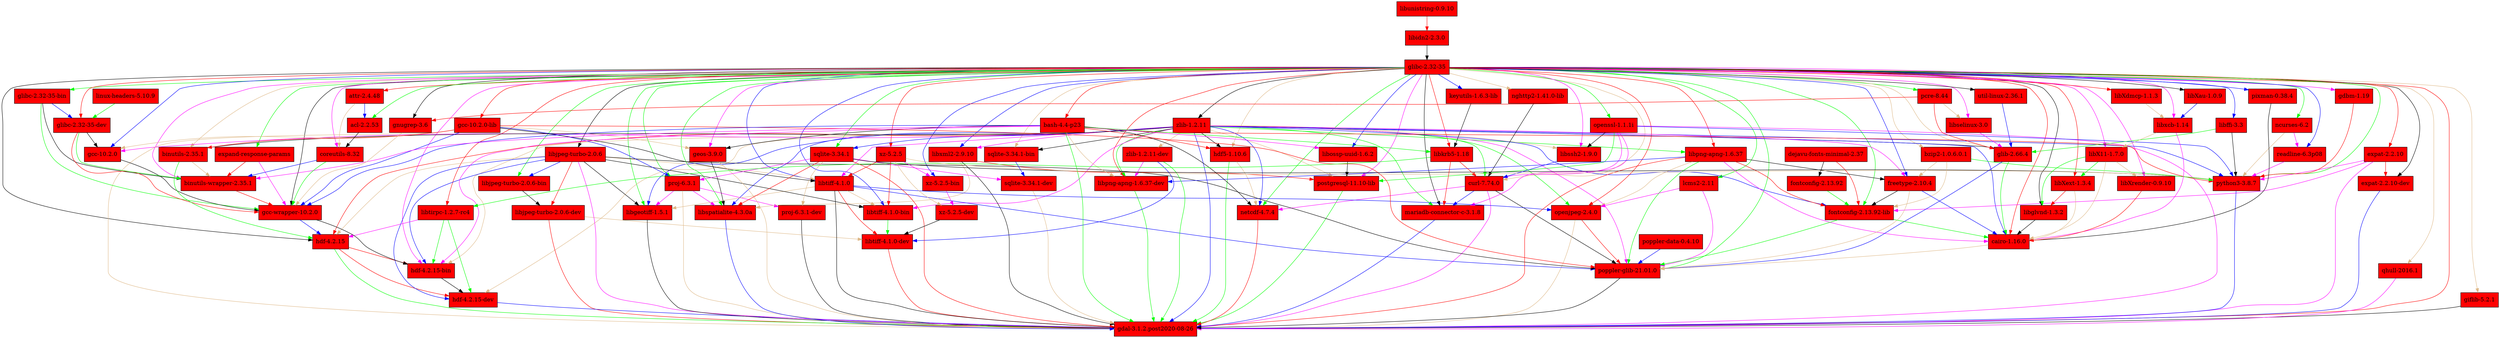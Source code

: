 digraph G {
"/nix/store/y7zb55chpjyd2yf87shdy7jgnyf8jfdv-gdal-3.1.2.post2020-08-26" [label = "gdal-3.1.2.post2020-08-26", shape = box, style = filled, fillcolor = "#ff0000"];
"/nix/store/2qmd3j517qvkgmv9pc9wnmw2546s5gl7-proj-6.3.1-dev" -> "/nix/store/y7zb55chpjyd2yf87shdy7jgnyf8jfdv-gdal-3.1.2.post2020-08-26" [color = "black"];
"/nix/store/3wa1xwnfv8ada1za1r8m4vmsiz1jifqq-glibc-2.32-35" -> "/nix/store/y7zb55chpjyd2yf87shdy7jgnyf8jfdv-gdal-3.1.2.post2020-08-26" [color = "red"];
"/nix/store/6vlwm4rhjsxv3xcs99apc019nqvjgxs1-libpng-apng-1.6.37-dev" -> "/nix/store/y7zb55chpjyd2yf87shdy7jgnyf8jfdv-gdal-3.1.2.post2020-08-26" [color = "green"];
"/nix/store/7bgshg2z70fpcc7adxfag1lgf45yamxh-zlib-1.2.11" -> "/nix/store/y7zb55chpjyd2yf87shdy7jgnyf8jfdv-gdal-3.1.2.post2020-08-26" [color = "blue"];
"/nix/store/7jxw8jwb7qs8gki67r91d5wxq99z2k23-expat-2.2.10" -> "/nix/store/y7zb55chpjyd2yf87shdy7jgnyf8jfdv-gdal-3.1.2.post2020-08-26" [color = "magenta"];
"/nix/store/7w5g6yv4c63hjx1ri8lc5n7czywwv2w0-proj-6.3.1" -> "/nix/store/y7zb55chpjyd2yf87shdy7jgnyf8jfdv-gdal-3.1.2.post2020-08-26" [color = "burlywood"];
"/nix/store/9bg5y53g9rylvr46psmk7lc9dpp5dv4n-giflib-5.2.1" -> "/nix/store/y7zb55chpjyd2yf87shdy7jgnyf8jfdv-gdal-3.1.2.post2020-08-26" [color = "black"];
"/nix/store/a05d071yggdcz2dn8sky4yqzic91655j-libjpeg-turbo-2.0.6-dev" -> "/nix/store/y7zb55chpjyd2yf87shdy7jgnyf8jfdv-gdal-3.1.2.post2020-08-26" [color = "red"];
"/nix/store/crwbg79kvw1swkiq5k1wf76abcrysbzp-postgresql-11.10-lib" -> "/nix/store/y7zb55chpjyd2yf87shdy7jgnyf8jfdv-gdal-3.1.2.post2020-08-26" [color = "green"];
"/nix/store/d9048iqzcbfg06sih6vlfw34r46nqkk4-hdf-4.2.15-dev" -> "/nix/store/y7zb55chpjyd2yf87shdy7jgnyf8jfdv-gdal-3.1.2.post2020-08-26" [color = "blue"];
"/nix/store/h7h9nn6n9i4dldllv78mabbdxwzimbzn-curl-7.74.0" -> "/nix/store/y7zb55chpjyd2yf87shdy7jgnyf8jfdv-gdal-3.1.2.post2020-08-26" [color = "magenta"];
"/nix/store/hadpxl3kq01iw68dkjqyxr8ppydzgz8x-openjpeg-2.4.0" -> "/nix/store/y7zb55chpjyd2yf87shdy7jgnyf8jfdv-gdal-3.1.2.post2020-08-26" [color = "burlywood"];
"/nix/store/j25qy17h4776sk9l50akagiwm7fdgga8-libxml2-2.9.10" -> "/nix/store/y7zb55chpjyd2yf87shdy7jgnyf8jfdv-gdal-3.1.2.post2020-08-26" [color = "black"];
"/nix/store/j83lb8vpix5dh9pzn7ppd8cgbnsjrxiv-libtiff-4.1.0-dev" -> "/nix/store/y7zb55chpjyd2yf87shdy7jgnyf8jfdv-gdal-3.1.2.post2020-08-26" [color = "red"];
"/nix/store/jfkl438iqna4f1wqgckzivyzs5x58gm8-hdf-4.2.15" -> "/nix/store/y7zb55chpjyd2yf87shdy7jgnyf8jfdv-gdal-3.1.2.post2020-08-26" [color = "green"];
"/nix/store/jgrr0b4l71aihchsaayn3nbqp4nnj7ay-expat-2.2.10-dev" -> "/nix/store/y7zb55chpjyd2yf87shdy7jgnyf8jfdv-gdal-3.1.2.post2020-08-26" [color = "blue"];
"/nix/store/kchm26396krqwdn2dkx6l0hb79lwlhr1-openssl-1.1.1i" -> "/nix/store/y7zb55chpjyd2yf87shdy7jgnyf8jfdv-gdal-3.1.2.post2020-08-26" [color = "magenta"];
"/nix/store/lvj5w2va9jch4sn9kgc951jl15n4ajwb-sqlite-3.34.1-dev" -> "/nix/store/y7zb55chpjyd2yf87shdy7jgnyf8jfdv-gdal-3.1.2.post2020-08-26" [color = "burlywood"];
"/nix/store/p0k31xiihh7k87s1c0x8kpgj1ir06r7z-libtiff-4.1.0" -> "/nix/store/y7zb55chpjyd2yf87shdy7jgnyf8jfdv-gdal-3.1.2.post2020-08-26" [color = "black"];
"/nix/store/p16ynx9sh62kn3cbjhzqdppjzwflj0ir-netcdf-4.7.4" -> "/nix/store/y7zb55chpjyd2yf87shdy7jgnyf8jfdv-gdal-3.1.2.post2020-08-26" [color = "red"];
"/nix/store/q13gwig0ncdib5hpv6s4b8s356bdq947-hdf5-1.10.6" -> "/nix/store/y7zb55chpjyd2yf87shdy7jgnyf8jfdv-gdal-3.1.2.post2020-08-26" [color = "green"];
"/nix/store/qyv5ffskmq8fv9yf5mb6fr5yracavid4-python3-3.8.7" -> "/nix/store/y7zb55chpjyd2yf87shdy7jgnyf8jfdv-gdal-3.1.2.post2020-08-26" [color = "blue"];
"/nix/store/r952r5qkh8g7nmp6z9lnk60jpg2q1qh8-libjpeg-turbo-2.0.6" -> "/nix/store/y7zb55chpjyd2yf87shdy7jgnyf8jfdv-gdal-3.1.2.post2020-08-26" [color = "magenta"];
"/nix/store/rc6m08xxxv6zmph83938ncmfi4ga3a5i-gcc-10.2.0-lib" -> "/nix/store/y7zb55chpjyd2yf87shdy7jgnyf8jfdv-gdal-3.1.2.post2020-08-26" [color = "burlywood"];
"/nix/store/rgny7k0qqwhn8f51av6vsdaqmmp0n2ww-libgeotiff-1.5.1" -> "/nix/store/y7zb55chpjyd2yf87shdy7jgnyf8jfdv-gdal-3.1.2.post2020-08-26" [color = "black"];
"/nix/store/rjdhc3b4rf306c5nr25lyp8bxvmpad3n-libpng-apng-1.6.37" -> "/nix/store/y7zb55chpjyd2yf87shdy7jgnyf8jfdv-gdal-3.1.2.post2020-08-26" [color = "red"];
"/nix/store/w02nq97ggwq3x2lpjsy1zpspxhnmv474-zlib-1.2.11-dev" -> "/nix/store/y7zb55chpjyd2yf87shdy7jgnyf8jfdv-gdal-3.1.2.post2020-08-26" [color = "green"];
"/nix/store/w59dy371qzj9lsfy1hi4z5hz19x4jf6h-mariadb-connector-c-3.1.8" -> "/nix/store/y7zb55chpjyd2yf87shdy7jgnyf8jfdv-gdal-3.1.2.post2020-08-26" [color = "blue"];
"/nix/store/w6lfdpiqa5625l8kpws2dpx6a8fr1izn-qhull-2016.1" -> "/nix/store/y7zb55chpjyd2yf87shdy7jgnyf8jfdv-gdal-3.1.2.post2020-08-26" [color = "magenta"];
"/nix/store/xvhh2mzs8ckl6akw67cxbhhfvgzng9h7-geos-3.9.0" -> "/nix/store/y7zb55chpjyd2yf87shdy7jgnyf8jfdv-gdal-3.1.2.post2020-08-26" [color = "burlywood"];
"/nix/store/yfa45cspwas34b441p9rpa12y1lc6nbq-poppler-glib-21.01.0" -> "/nix/store/y7zb55chpjyd2yf87shdy7jgnyf8jfdv-gdal-3.1.2.post2020-08-26" [color = "black"];
"/nix/store/ygkw3ch402h4jsmlaikcncw2pq5abvax-sqlite-3.34.1" -> "/nix/store/y7zb55chpjyd2yf87shdy7jgnyf8jfdv-gdal-3.1.2.post2020-08-26" [color = "red"];
"/nix/store/yyy7wr7r9jwjjqkr1yn643g3wzv010zd-bash-4.4-p23" -> "/nix/store/y7zb55chpjyd2yf87shdy7jgnyf8jfdv-gdal-3.1.2.post2020-08-26" [color = "green"];
"/nix/store/zh03118zkkk35z0fpvxiiaimiqx9hj0q-libspatialite-4.3.0a" -> "/nix/store/y7zb55chpjyd2yf87shdy7jgnyf8jfdv-gdal-3.1.2.post2020-08-26" [color = "blue"];
"/nix/store/2qmd3j517qvkgmv9pc9wnmw2546s5gl7-proj-6.3.1-dev" [label = "proj-6.3.1-dev", shape = box, style = filled, fillcolor = "#ff0000"];
"/nix/store/7w5g6yv4c63hjx1ri8lc5n7czywwv2w0-proj-6.3.1" -> "/nix/store/2qmd3j517qvkgmv9pc9wnmw2546s5gl7-proj-6.3.1-dev" [color = "magenta"];
"/nix/store/ygkw3ch402h4jsmlaikcncw2pq5abvax-sqlite-3.34.1" -> "/nix/store/2qmd3j517qvkgmv9pc9wnmw2546s5gl7-proj-6.3.1-dev" [color = "burlywood"];
"/nix/store/3wa1xwnfv8ada1za1r8m4vmsiz1jifqq-glibc-2.32-35" [label = "glibc-2.32-35", shape = box, style = filled, fillcolor = "#ff0000"];
"/nix/store/p4ndfjdkdpmj5gd7ifk0rjdmyihnfnm8-libidn2-2.3.0" -> "/nix/store/3wa1xwnfv8ada1za1r8m4vmsiz1jifqq-glibc-2.32-35" [color = "black"];
"/nix/store/6vlwm4rhjsxv3xcs99apc019nqvjgxs1-libpng-apng-1.6.37-dev" [label = "libpng-apng-1.6.37-dev", shape = box, style = filled, fillcolor = "#ff0000"];
"/nix/store/3wa1xwnfv8ada1za1r8m4vmsiz1jifqq-glibc-2.32-35" -> "/nix/store/6vlwm4rhjsxv3xcs99apc019nqvjgxs1-libpng-apng-1.6.37-dev" [color = "red"];
"/nix/store/7bgshg2z70fpcc7adxfag1lgf45yamxh-zlib-1.2.11" -> "/nix/store/6vlwm4rhjsxv3xcs99apc019nqvjgxs1-libpng-apng-1.6.37-dev" [color = "green"];
"/nix/store/rjdhc3b4rf306c5nr25lyp8bxvmpad3n-libpng-apng-1.6.37" -> "/nix/store/6vlwm4rhjsxv3xcs99apc019nqvjgxs1-libpng-apng-1.6.37-dev" [color = "blue"];
"/nix/store/w02nq97ggwq3x2lpjsy1zpspxhnmv474-zlib-1.2.11-dev" -> "/nix/store/6vlwm4rhjsxv3xcs99apc019nqvjgxs1-libpng-apng-1.6.37-dev" [color = "magenta"];
"/nix/store/yyy7wr7r9jwjjqkr1yn643g3wzv010zd-bash-4.4-p23" -> "/nix/store/6vlwm4rhjsxv3xcs99apc019nqvjgxs1-libpng-apng-1.6.37-dev" [color = "burlywood"];
"/nix/store/7bgshg2z70fpcc7adxfag1lgf45yamxh-zlib-1.2.11" [label = "zlib-1.2.11", shape = box, style = filled, fillcolor = "#ff0000"];
"/nix/store/3wa1xwnfv8ada1za1r8m4vmsiz1jifqq-glibc-2.32-35" -> "/nix/store/7bgshg2z70fpcc7adxfag1lgf45yamxh-zlib-1.2.11" [color = "black"];
"/nix/store/7jxw8jwb7qs8gki67r91d5wxq99z2k23-expat-2.2.10" [label = "expat-2.2.10", shape = box, style = filled, fillcolor = "#ff0000"];
"/nix/store/3wa1xwnfv8ada1za1r8m4vmsiz1jifqq-glibc-2.32-35" -> "/nix/store/7jxw8jwb7qs8gki67r91d5wxq99z2k23-expat-2.2.10" [color = "red"];
"/nix/store/7w5g6yv4c63hjx1ri8lc5n7czywwv2w0-proj-6.3.1" [label = "proj-6.3.1", shape = box, style = filled, fillcolor = "#ff0000"];
"/nix/store/3wa1xwnfv8ada1za1r8m4vmsiz1jifqq-glibc-2.32-35" -> "/nix/store/7w5g6yv4c63hjx1ri8lc5n7czywwv2w0-proj-6.3.1" [color = "green"];
"/nix/store/rc6m08xxxv6zmph83938ncmfi4ga3a5i-gcc-10.2.0-lib" -> "/nix/store/7w5g6yv4c63hjx1ri8lc5n7czywwv2w0-proj-6.3.1" [color = "blue"];
"/nix/store/ygkw3ch402h4jsmlaikcncw2pq5abvax-sqlite-3.34.1" -> "/nix/store/7w5g6yv4c63hjx1ri8lc5n7czywwv2w0-proj-6.3.1" [color = "magenta"];
"/nix/store/9bg5y53g9rylvr46psmk7lc9dpp5dv4n-giflib-5.2.1" [label = "giflib-5.2.1", shape = box, style = filled, fillcolor = "#ff0000"];
"/nix/store/3wa1xwnfv8ada1za1r8m4vmsiz1jifqq-glibc-2.32-35" -> "/nix/store/9bg5y53g9rylvr46psmk7lc9dpp5dv4n-giflib-5.2.1" [color = "burlywood"];
"/nix/store/a05d071yggdcz2dn8sky4yqzic91655j-libjpeg-turbo-2.0.6-dev" [label = "libjpeg-turbo-2.0.6-dev", shape = box, style = filled, fillcolor = "#ff0000"];
"/nix/store/49ja3vjgcpqrbx802bnyzz4s2wl6abd8-libjpeg-turbo-2.0.6-bin" -> "/nix/store/a05d071yggdcz2dn8sky4yqzic91655j-libjpeg-turbo-2.0.6-dev" [color = "black"];
"/nix/store/r952r5qkh8g7nmp6z9lnk60jpg2q1qh8-libjpeg-turbo-2.0.6" -> "/nix/store/a05d071yggdcz2dn8sky4yqzic91655j-libjpeg-turbo-2.0.6-dev" [color = "red"];
"/nix/store/49ja3vjgcpqrbx802bnyzz4s2wl6abd8-libjpeg-turbo-2.0.6-bin" [label = "libjpeg-turbo-2.0.6-bin", shape = box, style = filled, fillcolor = "#ff0000"];
"/nix/store/3wa1xwnfv8ada1za1r8m4vmsiz1jifqq-glibc-2.32-35" -> "/nix/store/49ja3vjgcpqrbx802bnyzz4s2wl6abd8-libjpeg-turbo-2.0.6-bin" [color = "green"];
"/nix/store/r952r5qkh8g7nmp6z9lnk60jpg2q1qh8-libjpeg-turbo-2.0.6" -> "/nix/store/49ja3vjgcpqrbx802bnyzz4s2wl6abd8-libjpeg-turbo-2.0.6-bin" [color = "blue"];
"/nix/store/crwbg79kvw1swkiq5k1wf76abcrysbzp-postgresql-11.10-lib" [label = "postgresql-11.10-lib", shape = box, style = filled, fillcolor = "#ff0000"];
"/nix/store/3wa1xwnfv8ada1za1r8m4vmsiz1jifqq-glibc-2.32-35" -> "/nix/store/crwbg79kvw1swkiq5k1wf76abcrysbzp-postgresql-11.10-lib" [color = "magenta"];
"/nix/store/7bgshg2z70fpcc7adxfag1lgf45yamxh-zlib-1.2.11" -> "/nix/store/crwbg79kvw1swkiq5k1wf76abcrysbzp-postgresql-11.10-lib" [color = "burlywood"];
"/nix/store/b86dkr6h6rvfmk311889hpsgkv9a45c5-libossp-uuid-1.6.2" -> "/nix/store/crwbg79kvw1swkiq5k1wf76abcrysbzp-postgresql-11.10-lib" [color = "black"];
"/nix/store/j25qy17h4776sk9l50akagiwm7fdgga8-libxml2-2.9.10" -> "/nix/store/crwbg79kvw1swkiq5k1wf76abcrysbzp-postgresql-11.10-lib" [color = "red"];
"/nix/store/kchm26396krqwdn2dkx6l0hb79lwlhr1-openssl-1.1.1i" -> "/nix/store/crwbg79kvw1swkiq5k1wf76abcrysbzp-postgresql-11.10-lib" [color = "green"];
"/nix/store/b86dkr6h6rvfmk311889hpsgkv9a45c5-libossp-uuid-1.6.2" [label = "libossp-uuid-1.6.2", shape = box, style = filled, fillcolor = "#ff0000"];
"/nix/store/3wa1xwnfv8ada1za1r8m4vmsiz1jifqq-glibc-2.32-35" -> "/nix/store/b86dkr6h6rvfmk311889hpsgkv9a45c5-libossp-uuid-1.6.2" [color = "blue"];
"/nix/store/yyy7wr7r9jwjjqkr1yn643g3wzv010zd-bash-4.4-p23" -> "/nix/store/b86dkr6h6rvfmk311889hpsgkv9a45c5-libossp-uuid-1.6.2" [color = "magenta"];
"/nix/store/d9048iqzcbfg06sih6vlfw34r46nqkk4-hdf-4.2.15-dev" [label = "hdf-4.2.15-dev", shape = box, style = filled, fillcolor = "#ff0000"];
"/nix/store/7bgshg2z70fpcc7adxfag1lgf45yamxh-zlib-1.2.11" -> "/nix/store/d9048iqzcbfg06sih6vlfw34r46nqkk4-hdf-4.2.15-dev" [color = "burlywood"];
"/nix/store/blpw7r7d2qplr2f7wda3lch8cdjzxy66-hdf-4.2.15-bin" -> "/nix/store/d9048iqzcbfg06sih6vlfw34r46nqkk4-hdf-4.2.15-dev" [color = "black"];
"/nix/store/jfkl438iqna4f1wqgckzivyzs5x58gm8-hdf-4.2.15" -> "/nix/store/d9048iqzcbfg06sih6vlfw34r46nqkk4-hdf-4.2.15-dev" [color = "red"];
"/nix/store/n0j5yg5j38f3x814fwj1if8jvvv946gx-libtirpc-1.2.7-rc4" -> "/nix/store/d9048iqzcbfg06sih6vlfw34r46nqkk4-hdf-4.2.15-dev" [color = "green"];
"/nix/store/r952r5qkh8g7nmp6z9lnk60jpg2q1qh8-libjpeg-turbo-2.0.6" -> "/nix/store/d9048iqzcbfg06sih6vlfw34r46nqkk4-hdf-4.2.15-dev" [color = "blue"];
"/nix/store/blpw7r7d2qplr2f7wda3lch8cdjzxy66-hdf-4.2.15-bin" [label = "hdf-4.2.15-bin", shape = box, style = filled, fillcolor = "#ff0000"];
"/nix/store/3wa1xwnfv8ada1za1r8m4vmsiz1jifqq-glibc-2.32-35" -> "/nix/store/blpw7r7d2qplr2f7wda3lch8cdjzxy66-hdf-4.2.15-bin" [color = "magenta"];
"/nix/store/7bgshg2z70fpcc7adxfag1lgf45yamxh-zlib-1.2.11" -> "/nix/store/blpw7r7d2qplr2f7wda3lch8cdjzxy66-hdf-4.2.15-bin" [color = "burlywood"];
"/nix/store/i9a3zzf2spmw67jppvkj2yavnbka62id-gcc-wrapper-10.2.0" -> "/nix/store/blpw7r7d2qplr2f7wda3lch8cdjzxy66-hdf-4.2.15-bin" [color = "black"];
"/nix/store/jfkl438iqna4f1wqgckzivyzs5x58gm8-hdf-4.2.15" -> "/nix/store/blpw7r7d2qplr2f7wda3lch8cdjzxy66-hdf-4.2.15-bin" [color = "red"];
"/nix/store/n0j5yg5j38f3x814fwj1if8jvvv946gx-libtirpc-1.2.7-rc4" -> "/nix/store/blpw7r7d2qplr2f7wda3lch8cdjzxy66-hdf-4.2.15-bin" [color = "green"];
"/nix/store/r952r5qkh8g7nmp6z9lnk60jpg2q1qh8-libjpeg-turbo-2.0.6" -> "/nix/store/blpw7r7d2qplr2f7wda3lch8cdjzxy66-hdf-4.2.15-bin" [color = "blue"];
"/nix/store/yyy7wr7r9jwjjqkr1yn643g3wzv010zd-bash-4.4-p23" -> "/nix/store/blpw7r7d2qplr2f7wda3lch8cdjzxy66-hdf-4.2.15-bin" [color = "magenta"];
"/nix/store/h7h9nn6n9i4dldllv78mabbdxwzimbzn-curl-7.74.0" [label = "curl-7.74.0", shape = box, style = filled, fillcolor = "#ff0000"];
"/nix/store/3wa1xwnfv8ada1za1r8m4vmsiz1jifqq-glibc-2.32-35" -> "/nix/store/h7h9nn6n9i4dldllv78mabbdxwzimbzn-curl-7.74.0" [color = "burlywood"];
"/nix/store/65yyr8xgzb182ml0r6cm1jpjjgc6nz3d-nghttp2-1.41.0-lib" -> "/nix/store/h7h9nn6n9i4dldllv78mabbdxwzimbzn-curl-7.74.0" [color = "black"];
"/nix/store/68w8lqk6wymf1rz21jjxg2c2xcd6h74w-libkrb5-1.18" -> "/nix/store/h7h9nn6n9i4dldllv78mabbdxwzimbzn-curl-7.74.0" [color = "red"];
"/nix/store/7bgshg2z70fpcc7adxfag1lgf45yamxh-zlib-1.2.11" -> "/nix/store/h7h9nn6n9i4dldllv78mabbdxwzimbzn-curl-7.74.0" [color = "green"];
"/nix/store/brjn114l5yxkmz6w1h5qmb71akb09nzr-libssh2-1.9.0" -> "/nix/store/h7h9nn6n9i4dldllv78mabbdxwzimbzn-curl-7.74.0" [color = "blue"];
"/nix/store/kchm26396krqwdn2dkx6l0hb79lwlhr1-openssl-1.1.1i" -> "/nix/store/h7h9nn6n9i4dldllv78mabbdxwzimbzn-curl-7.74.0" [color = "magenta"];
"/nix/store/65yyr8xgzb182ml0r6cm1jpjjgc6nz3d-nghttp2-1.41.0-lib" [label = "nghttp2-1.41.0-lib", shape = box, style = filled, fillcolor = "#ff0000"];
"/nix/store/3wa1xwnfv8ada1za1r8m4vmsiz1jifqq-glibc-2.32-35" -> "/nix/store/65yyr8xgzb182ml0r6cm1jpjjgc6nz3d-nghttp2-1.41.0-lib" [color = "burlywood"];
"/nix/store/68w8lqk6wymf1rz21jjxg2c2xcd6h74w-libkrb5-1.18" [label = "libkrb5-1.18", shape = box, style = filled, fillcolor = "#ff0000"];
"/nix/store/2g3j7cm5yjjlrn3fl7s8s9kiaxj0qi4r-keyutils-1.6.3-lib" -> "/nix/store/68w8lqk6wymf1rz21jjxg2c2xcd6h74w-libkrb5-1.18" [color = "black"];
"/nix/store/3wa1xwnfv8ada1za1r8m4vmsiz1jifqq-glibc-2.32-35" -> "/nix/store/68w8lqk6wymf1rz21jjxg2c2xcd6h74w-libkrb5-1.18" [color = "red"];
"/nix/store/yyy7wr7r9jwjjqkr1yn643g3wzv010zd-bash-4.4-p23" -> "/nix/store/68w8lqk6wymf1rz21jjxg2c2xcd6h74w-libkrb5-1.18" [color = "green"];
"/nix/store/2g3j7cm5yjjlrn3fl7s8s9kiaxj0qi4r-keyutils-1.6.3-lib" [label = "keyutils-1.6.3-lib", shape = box, style = filled, fillcolor = "#ff0000"];
"/nix/store/3wa1xwnfv8ada1za1r8m4vmsiz1jifqq-glibc-2.32-35" -> "/nix/store/2g3j7cm5yjjlrn3fl7s8s9kiaxj0qi4r-keyutils-1.6.3-lib" [color = "blue"];
"/nix/store/brjn114l5yxkmz6w1h5qmb71akb09nzr-libssh2-1.9.0" [label = "libssh2-1.9.0", shape = box, style = filled, fillcolor = "#ff0000"];
"/nix/store/3wa1xwnfv8ada1za1r8m4vmsiz1jifqq-glibc-2.32-35" -> "/nix/store/brjn114l5yxkmz6w1h5qmb71akb09nzr-libssh2-1.9.0" [color = "magenta"];
"/nix/store/7bgshg2z70fpcc7adxfag1lgf45yamxh-zlib-1.2.11" -> "/nix/store/brjn114l5yxkmz6w1h5qmb71akb09nzr-libssh2-1.9.0" [color = "burlywood"];
"/nix/store/kchm26396krqwdn2dkx6l0hb79lwlhr1-openssl-1.1.1i" -> "/nix/store/brjn114l5yxkmz6w1h5qmb71akb09nzr-libssh2-1.9.0" [color = "black"];
"/nix/store/hadpxl3kq01iw68dkjqyxr8ppydzgz8x-openjpeg-2.4.0" [label = "openjpeg-2.4.0", shape = box, style = filled, fillcolor = "#ff0000"];
"/nix/store/3wa1xwnfv8ada1za1r8m4vmsiz1jifqq-glibc-2.32-35" -> "/nix/store/hadpxl3kq01iw68dkjqyxr8ppydzgz8x-openjpeg-2.4.0" [color = "red"];
"/nix/store/7bgshg2z70fpcc7adxfag1lgf45yamxh-zlib-1.2.11" -> "/nix/store/hadpxl3kq01iw68dkjqyxr8ppydzgz8x-openjpeg-2.4.0" [color = "green"];
"/nix/store/p0k31xiihh7k87s1c0x8kpgj1ir06r7z-libtiff-4.1.0" -> "/nix/store/hadpxl3kq01iw68dkjqyxr8ppydzgz8x-openjpeg-2.4.0" [color = "blue"];
"/nix/store/pc6zxvz9ywfrlsri31nwmmbyg5zjrkwr-lcms2-2.11" -> "/nix/store/hadpxl3kq01iw68dkjqyxr8ppydzgz8x-openjpeg-2.4.0" [color = "magenta"];
"/nix/store/rjdhc3b4rf306c5nr25lyp8bxvmpad3n-libpng-apng-1.6.37" -> "/nix/store/hadpxl3kq01iw68dkjqyxr8ppydzgz8x-openjpeg-2.4.0" [color = "burlywood"];
"/nix/store/i9a3zzf2spmw67jppvkj2yavnbka62id-gcc-wrapper-10.2.0" [label = "gcc-wrapper-10.2.0", shape = box, style = filled, fillcolor = "#ff0000"];
"/nix/store/3wa1xwnfv8ada1za1r8m4vmsiz1jifqq-glibc-2.32-35" -> "/nix/store/i9a3zzf2spmw67jppvkj2yavnbka62id-gcc-wrapper-10.2.0" [color = "black"];
"/nix/store/f4w8p656gg6v2k1v0whwmyk09kz3k8ic-binutils-wrapper-2.35.1" -> "/nix/store/i9a3zzf2spmw67jppvkj2yavnbka62id-gcc-wrapper-10.2.0" [color = "red"];
"/nix/store/fr2k1vwmyd5ngmb3y0v090nh21nn6gqp-glibc-2.32-35-bin" -> "/nix/store/i9a3zzf2spmw67jppvkj2yavnbka62id-gcc-wrapper-10.2.0" [color = "green"];
"/nix/store/rc6m08xxxv6zmph83938ncmfi4ga3a5i-gcc-10.2.0-lib" -> "/nix/store/i9a3zzf2spmw67jppvkj2yavnbka62id-gcc-wrapper-10.2.0" [color = "blue"];
"/nix/store/s348r62bhvbk1ymr6cyizdd7v3kicm7x-expand-response-params" -> "/nix/store/i9a3zzf2spmw67jppvkj2yavnbka62id-gcc-wrapper-10.2.0" [color = "magenta"];
"/nix/store/wmiyjdsaydyv024al5ddqd3liljrfvk7-gnugrep-3.6" -> "/nix/store/i9a3zzf2spmw67jppvkj2yavnbka62id-gcc-wrapper-10.2.0" [color = "burlywood"];
"/nix/store/wxri3dc14yd1w997vjfvsnn6qml64l4r-gcc-10.2.0" -> "/nix/store/i9a3zzf2spmw67jppvkj2yavnbka62id-gcc-wrapper-10.2.0" [color = "black"];
"/nix/store/x1h3zxbr0bif0xr2l44x2pl5hnnc2n0j-glibc-2.32-35-dev" -> "/nix/store/i9a3zzf2spmw67jppvkj2yavnbka62id-gcc-wrapper-10.2.0" [color = "red"];
"/nix/store/ypsd29c5hgj1x7xz5ddffanxw5d8fh7b-coreutils-8.32" -> "/nix/store/i9a3zzf2spmw67jppvkj2yavnbka62id-gcc-wrapper-10.2.0" [color = "green"];
"/nix/store/yyy7wr7r9jwjjqkr1yn643g3wzv010zd-bash-4.4-p23" -> "/nix/store/i9a3zzf2spmw67jppvkj2yavnbka62id-gcc-wrapper-10.2.0" [color = "blue"];
"/nix/store/f4w8p656gg6v2k1v0whwmyk09kz3k8ic-binutils-wrapper-2.35.1" [label = "binutils-wrapper-2.35.1", shape = box, style = filled, fillcolor = "#ff0000"];
"/nix/store/3wa1xwnfv8ada1za1r8m4vmsiz1jifqq-glibc-2.32-35" -> "/nix/store/f4w8p656gg6v2k1v0whwmyk09kz3k8ic-binutils-wrapper-2.35.1" [color = "magenta"];
"/nix/store/9f8y44vmjnwdjvzlff0gm3f3g6ycyyqy-binutils-2.35.1" -> "/nix/store/f4w8p656gg6v2k1v0whwmyk09kz3k8ic-binutils-wrapper-2.35.1" [color = "burlywood"];
"/nix/store/fr2k1vwmyd5ngmb3y0v090nh21nn6gqp-glibc-2.32-35-bin" -> "/nix/store/f4w8p656gg6v2k1v0whwmyk09kz3k8ic-binutils-wrapper-2.35.1" [color = "black"];
"/nix/store/s348r62bhvbk1ymr6cyizdd7v3kicm7x-expand-response-params" -> "/nix/store/f4w8p656gg6v2k1v0whwmyk09kz3k8ic-binutils-wrapper-2.35.1" [color = "red"];
"/nix/store/x1h3zxbr0bif0xr2l44x2pl5hnnc2n0j-glibc-2.32-35-dev" -> "/nix/store/f4w8p656gg6v2k1v0whwmyk09kz3k8ic-binutils-wrapper-2.35.1" [color = "green"];
"/nix/store/ypsd29c5hgj1x7xz5ddffanxw5d8fh7b-coreutils-8.32" -> "/nix/store/f4w8p656gg6v2k1v0whwmyk09kz3k8ic-binutils-wrapper-2.35.1" [color = "blue"];
"/nix/store/yyy7wr7r9jwjjqkr1yn643g3wzv010zd-bash-4.4-p23" -> "/nix/store/f4w8p656gg6v2k1v0whwmyk09kz3k8ic-binutils-wrapper-2.35.1" [color = "magenta"];
"/nix/store/9f8y44vmjnwdjvzlff0gm3f3g6ycyyqy-binutils-2.35.1" [label = "binutils-2.35.1", shape = box, style = filled, fillcolor = "#ff0000"];
"/nix/store/3wa1xwnfv8ada1za1r8m4vmsiz1jifqq-glibc-2.32-35" -> "/nix/store/9f8y44vmjnwdjvzlff0gm3f3g6ycyyqy-binutils-2.35.1" [color = "burlywood"];
"/nix/store/7bgshg2z70fpcc7adxfag1lgf45yamxh-zlib-1.2.11" -> "/nix/store/9f8y44vmjnwdjvzlff0gm3f3g6ycyyqy-binutils-2.35.1" [color = "black"];
"/nix/store/rc6m08xxxv6zmph83938ncmfi4ga3a5i-gcc-10.2.0-lib" -> "/nix/store/9f8y44vmjnwdjvzlff0gm3f3g6ycyyqy-binutils-2.35.1" [color = "red"];
"/nix/store/fr2k1vwmyd5ngmb3y0v090nh21nn6gqp-glibc-2.32-35-bin" [label = "glibc-2.32-35-bin", shape = box, style = filled, fillcolor = "#ff0000"];
"/nix/store/3wa1xwnfv8ada1za1r8m4vmsiz1jifqq-glibc-2.32-35" -> "/nix/store/fr2k1vwmyd5ngmb3y0v090nh21nn6gqp-glibc-2.32-35-bin" [color = "green"];
"/nix/store/j25qy17h4776sk9l50akagiwm7fdgga8-libxml2-2.9.10" [label = "libxml2-2.9.10", shape = box, style = filled, fillcolor = "#ff0000"];
"/nix/store/3wa1xwnfv8ada1za1r8m4vmsiz1jifqq-glibc-2.32-35" -> "/nix/store/j25qy17h4776sk9l50akagiwm7fdgga8-libxml2-2.9.10" [color = "blue"];
"/nix/store/7bgshg2z70fpcc7adxfag1lgf45yamxh-zlib-1.2.11" -> "/nix/store/j25qy17h4776sk9l50akagiwm7fdgga8-libxml2-2.9.10" [color = "magenta"];
"/nix/store/j83lb8vpix5dh9pzn7ppd8cgbnsjrxiv-libtiff-4.1.0-dev" [label = "libtiff-4.1.0-dev", shape = box, style = filled, fillcolor = "#ff0000"];
"/nix/store/a05d071yggdcz2dn8sky4yqzic91655j-libjpeg-turbo-2.0.6-dev" -> "/nix/store/j83lb8vpix5dh9pzn7ppd8cgbnsjrxiv-libtiff-4.1.0-dev" [color = "burlywood"];
"/nix/store/f9j4pvf1mnqz9n2bdz42v1dazmf3hsgn-xz-5.2.5-dev" -> "/nix/store/j83lb8vpix5dh9pzn7ppd8cgbnsjrxiv-libtiff-4.1.0-dev" [color = "black"];
"/nix/store/p0k31xiihh7k87s1c0x8kpgj1ir06r7z-libtiff-4.1.0" -> "/nix/store/j83lb8vpix5dh9pzn7ppd8cgbnsjrxiv-libtiff-4.1.0-dev" [color = "red"];
"/nix/store/rs61w50hqwmr328srmksr1h5x66c4lp5-libtiff-4.1.0-bin" -> "/nix/store/j83lb8vpix5dh9pzn7ppd8cgbnsjrxiv-libtiff-4.1.0-dev" [color = "green"];
"/nix/store/w02nq97ggwq3x2lpjsy1zpspxhnmv474-zlib-1.2.11-dev" -> "/nix/store/j83lb8vpix5dh9pzn7ppd8cgbnsjrxiv-libtiff-4.1.0-dev" [color = "blue"];
"/nix/store/f9j4pvf1mnqz9n2bdz42v1dazmf3hsgn-xz-5.2.5-dev" [label = "xz-5.2.5-dev", shape = box, style = filled, fillcolor = "#ff0000"];
"/nix/store/q0jqhjabwaaak30l4sq3z0xi6jrkpnbn-xz-5.2.5-bin" -> "/nix/store/f9j4pvf1mnqz9n2bdz42v1dazmf3hsgn-xz-5.2.5-dev" [color = "magenta"];
"/nix/store/y0jcc9h0hwafh8spislbbswjs9pz4cns-xz-5.2.5" -> "/nix/store/f9j4pvf1mnqz9n2bdz42v1dazmf3hsgn-xz-5.2.5-dev" [color = "burlywood"];
"/nix/store/jfkl438iqna4f1wqgckzivyzs5x58gm8-hdf-4.2.15" [label = "hdf-4.2.15", shape = box, style = filled, fillcolor = "#ff0000"];
"/nix/store/3wa1xwnfv8ada1za1r8m4vmsiz1jifqq-glibc-2.32-35" -> "/nix/store/jfkl438iqna4f1wqgckzivyzs5x58gm8-hdf-4.2.15" [color = "black"];
"/nix/store/7bgshg2z70fpcc7adxfag1lgf45yamxh-zlib-1.2.11" -> "/nix/store/jfkl438iqna4f1wqgckzivyzs5x58gm8-hdf-4.2.15" [color = "red"];
"/nix/store/9f8y44vmjnwdjvzlff0gm3f3g6ycyyqy-binutils-2.35.1" -> "/nix/store/jfkl438iqna4f1wqgckzivyzs5x58gm8-hdf-4.2.15" [color = "green"];
"/nix/store/i9a3zzf2spmw67jppvkj2yavnbka62id-gcc-wrapper-10.2.0" -> "/nix/store/jfkl438iqna4f1wqgckzivyzs5x58gm8-hdf-4.2.15" [color = "blue"];
"/nix/store/n0j5yg5j38f3x814fwj1if8jvvv946gx-libtirpc-1.2.7-rc4" -> "/nix/store/jfkl438iqna4f1wqgckzivyzs5x58gm8-hdf-4.2.15" [color = "magenta"];
"/nix/store/r952r5qkh8g7nmp6z9lnk60jpg2q1qh8-libjpeg-turbo-2.0.6" -> "/nix/store/jfkl438iqna4f1wqgckzivyzs5x58gm8-hdf-4.2.15" [color = "burlywood"];
"/nix/store/jgrr0b4l71aihchsaayn3nbqp4nnj7ay-expat-2.2.10-dev" [label = "expat-2.2.10-dev", shape = box, style = filled, fillcolor = "#ff0000"];
"/nix/store/3wa1xwnfv8ada1za1r8m4vmsiz1jifqq-glibc-2.32-35" -> "/nix/store/jgrr0b4l71aihchsaayn3nbqp4nnj7ay-expat-2.2.10-dev" [color = "black"];
"/nix/store/7jxw8jwb7qs8gki67r91d5wxq99z2k23-expat-2.2.10" -> "/nix/store/jgrr0b4l71aihchsaayn3nbqp4nnj7ay-expat-2.2.10-dev" [color = "red"];
"/nix/store/kchm26396krqwdn2dkx6l0hb79lwlhr1-openssl-1.1.1i" [label = "openssl-1.1.1i", shape = box, style = filled, fillcolor = "#ff0000"];
"/nix/store/3wa1xwnfv8ada1za1r8m4vmsiz1jifqq-glibc-2.32-35" -> "/nix/store/kchm26396krqwdn2dkx6l0hb79lwlhr1-openssl-1.1.1i" [color = "green"];
"/nix/store/lvj5w2va9jch4sn9kgc951jl15n4ajwb-sqlite-3.34.1-dev" [label = "sqlite-3.34.1-dev", shape = box, style = filled, fillcolor = "#ff0000"];
"/nix/store/60242fx7zmq617mlcjn64sm8km1n50bd-sqlite-3.34.1-bin" -> "/nix/store/lvj5w2va9jch4sn9kgc951jl15n4ajwb-sqlite-3.34.1-dev" [color = "blue"];
"/nix/store/ygkw3ch402h4jsmlaikcncw2pq5abvax-sqlite-3.34.1" -> "/nix/store/lvj5w2va9jch4sn9kgc951jl15n4ajwb-sqlite-3.34.1-dev" [color = "magenta"];
"/nix/store/60242fx7zmq617mlcjn64sm8km1n50bd-sqlite-3.34.1-bin" [label = "sqlite-3.34.1-bin", shape = box, style = filled, fillcolor = "#ff0000"];
"/nix/store/3wa1xwnfv8ada1za1r8m4vmsiz1jifqq-glibc-2.32-35" -> "/nix/store/60242fx7zmq617mlcjn64sm8km1n50bd-sqlite-3.34.1-bin" [color = "burlywood"];
"/nix/store/7bgshg2z70fpcc7adxfag1lgf45yamxh-zlib-1.2.11" -> "/nix/store/60242fx7zmq617mlcjn64sm8km1n50bd-sqlite-3.34.1-bin" [color = "black"];
"/nix/store/n0j5yg5j38f3x814fwj1if8jvvv946gx-libtirpc-1.2.7-rc4" [label = "libtirpc-1.2.7-rc4", shape = box, style = filled, fillcolor = "#ff0000"];
"/nix/store/3wa1xwnfv8ada1za1r8m4vmsiz1jifqq-glibc-2.32-35" -> "/nix/store/n0j5yg5j38f3x814fwj1if8jvvv946gx-libtirpc-1.2.7-rc4" [color = "red"];
"/nix/store/68w8lqk6wymf1rz21jjxg2c2xcd6h74w-libkrb5-1.18" -> "/nix/store/n0j5yg5j38f3x814fwj1if8jvvv946gx-libtirpc-1.2.7-rc4" [color = "green"];
"/nix/store/p0k31xiihh7k87s1c0x8kpgj1ir06r7z-libtiff-4.1.0" [label = "libtiff-4.1.0", shape = box, style = filled, fillcolor = "#ff0000"];
"/nix/store/3wa1xwnfv8ada1za1r8m4vmsiz1jifqq-glibc-2.32-35" -> "/nix/store/p0k31xiihh7k87s1c0x8kpgj1ir06r7z-libtiff-4.1.0" [color = "blue"];
"/nix/store/7bgshg2z70fpcc7adxfag1lgf45yamxh-zlib-1.2.11" -> "/nix/store/p0k31xiihh7k87s1c0x8kpgj1ir06r7z-libtiff-4.1.0" [color = "magenta"];
"/nix/store/r952r5qkh8g7nmp6z9lnk60jpg2q1qh8-libjpeg-turbo-2.0.6" -> "/nix/store/p0k31xiihh7k87s1c0x8kpgj1ir06r7z-libtiff-4.1.0" [color = "burlywood"];
"/nix/store/rc6m08xxxv6zmph83938ncmfi4ga3a5i-gcc-10.2.0-lib" -> "/nix/store/p0k31xiihh7k87s1c0x8kpgj1ir06r7z-libtiff-4.1.0" [color = "black"];
"/nix/store/y0jcc9h0hwafh8spislbbswjs9pz4cns-xz-5.2.5" -> "/nix/store/p0k31xiihh7k87s1c0x8kpgj1ir06r7z-libtiff-4.1.0" [color = "red"];
"/nix/store/p16ynx9sh62kn3cbjhzqdppjzwflj0ir-netcdf-4.7.4" [label = "netcdf-4.7.4", shape = box, style = filled, fillcolor = "#ff0000"];
"/nix/store/3wa1xwnfv8ada1za1r8m4vmsiz1jifqq-glibc-2.32-35" -> "/nix/store/p16ynx9sh62kn3cbjhzqdppjzwflj0ir-netcdf-4.7.4" [color = "green"];
"/nix/store/7bgshg2z70fpcc7adxfag1lgf45yamxh-zlib-1.2.11" -> "/nix/store/p16ynx9sh62kn3cbjhzqdppjzwflj0ir-netcdf-4.7.4" [color = "blue"];
"/nix/store/h7h9nn6n9i4dldllv78mabbdxwzimbzn-curl-7.74.0" -> "/nix/store/p16ynx9sh62kn3cbjhzqdppjzwflj0ir-netcdf-4.7.4" [color = "magenta"];
"/nix/store/q13gwig0ncdib5hpv6s4b8s356bdq947-hdf5-1.10.6" -> "/nix/store/p16ynx9sh62kn3cbjhzqdppjzwflj0ir-netcdf-4.7.4" [color = "burlywood"];
"/nix/store/yyy7wr7r9jwjjqkr1yn643g3wzv010zd-bash-4.4-p23" -> "/nix/store/p16ynx9sh62kn3cbjhzqdppjzwflj0ir-netcdf-4.7.4" [color = "black"];
"/nix/store/p4ndfjdkdpmj5gd7ifk0rjdmyihnfnm8-libidn2-2.3.0" [label = "libidn2-2.3.0", shape = box, style = filled, fillcolor = "#ff0000"];
"/nix/store/48gydzv98ns14ylw7gmkx38r4gnds82m-libunistring-0.9.10" -> "/nix/store/p4ndfjdkdpmj5gd7ifk0rjdmyihnfnm8-libidn2-2.3.0" [color = "red"];
"/nix/store/48gydzv98ns14ylw7gmkx38r4gnds82m-libunistring-0.9.10" [label = "libunistring-0.9.10", shape = box, style = filled, fillcolor = "#ff0000"];
"/nix/store/pc6zxvz9ywfrlsri31nwmmbyg5zjrkwr-lcms2-2.11" [label = "lcms2-2.11", shape = box, style = filled, fillcolor = "#ff0000"];
"/nix/store/3wa1xwnfv8ada1za1r8m4vmsiz1jifqq-glibc-2.32-35" -> "/nix/store/pc6zxvz9ywfrlsri31nwmmbyg5zjrkwr-lcms2-2.11" [color = "green"];
"/nix/store/q0jqhjabwaaak30l4sq3z0xi6jrkpnbn-xz-5.2.5-bin" [label = "xz-5.2.5-bin", shape = box, style = filled, fillcolor = "#ff0000"];
"/nix/store/3wa1xwnfv8ada1za1r8m4vmsiz1jifqq-glibc-2.32-35" -> "/nix/store/q0jqhjabwaaak30l4sq3z0xi6jrkpnbn-xz-5.2.5-bin" [color = "blue"];
"/nix/store/y0jcc9h0hwafh8spislbbswjs9pz4cns-xz-5.2.5" -> "/nix/store/q0jqhjabwaaak30l4sq3z0xi6jrkpnbn-xz-5.2.5-bin" [color = "magenta"];
"/nix/store/q13gwig0ncdib5hpv6s4b8s356bdq947-hdf5-1.10.6" [label = "hdf5-1.10.6", shape = box, style = filled, fillcolor = "#ff0000"];
"/nix/store/3wa1xwnfv8ada1za1r8m4vmsiz1jifqq-glibc-2.32-35" -> "/nix/store/q13gwig0ncdib5hpv6s4b8s356bdq947-hdf5-1.10.6" [color = "burlywood"];
"/nix/store/7bgshg2z70fpcc7adxfag1lgf45yamxh-zlib-1.2.11" -> "/nix/store/q13gwig0ncdib5hpv6s4b8s356bdq947-hdf5-1.10.6" [color = "black"];
"/nix/store/yyy7wr7r9jwjjqkr1yn643g3wzv010zd-bash-4.4-p23" -> "/nix/store/q13gwig0ncdib5hpv6s4b8s356bdq947-hdf5-1.10.6" [color = "red"];
"/nix/store/qyv5ffskmq8fv9yf5mb6fr5yracavid4-python3-3.8.7" [label = "python3-3.8.7", shape = box, style = filled, fillcolor = "#ff0000"];
"/nix/store/3wa1xwnfv8ada1za1r8m4vmsiz1jifqq-glibc-2.32-35" -> "/nix/store/qyv5ffskmq8fv9yf5mb6fr5yracavid4-python3-3.8.7" [color = "green"];
"/nix/store/7bgshg2z70fpcc7adxfag1lgf45yamxh-zlib-1.2.11" -> "/nix/store/qyv5ffskmq8fv9yf5mb6fr5yracavid4-python3-3.8.7" [color = "blue"];
"/nix/store/7jxw8jwb7qs8gki67r91d5wxq99z2k23-expat-2.2.10" -> "/nix/store/qyv5ffskmq8fv9yf5mb6fr5yracavid4-python3-3.8.7" [color = "magenta"];
"/nix/store/d3nz4c5xf1bqz8rwr8m4gbsrny9ffidk-ncurses-6.2" -> "/nix/store/qyv5ffskmq8fv9yf5mb6fr5yracavid4-python3-3.8.7" [color = "burlywood"];
"/nix/store/dy75jv9363ssbggrhxpc2agdq4an312x-libffi-3.3" -> "/nix/store/qyv5ffskmq8fv9yf5mb6fr5yracavid4-python3-3.8.7" [color = "black"];
"/nix/store/gwzahz3x49kjx9i6b2mlwg8d0dmfr68b-gdbm-1.19" -> "/nix/store/qyv5ffskmq8fv9yf5mb6fr5yracavid4-python3-3.8.7" [color = "red"];
"/nix/store/h7cj9naw05s7n4cnswdbp0kzsxi2si25-bzip2-1.0.6.0.1" -> "/nix/store/qyv5ffskmq8fv9yf5mb6fr5yracavid4-python3-3.8.7" [color = "green"];
"/nix/store/kchm26396krqwdn2dkx6l0hb79lwlhr1-openssl-1.1.1i" -> "/nix/store/qyv5ffskmq8fv9yf5mb6fr5yracavid4-python3-3.8.7" [color = "blue"];
"/nix/store/sqxrzy43wdaw21ss41vx6ggr4hpbjl07-readline-6.3p08" -> "/nix/store/qyv5ffskmq8fv9yf5mb6fr5yracavid4-python3-3.8.7" [color = "magenta"];
"/nix/store/y0jcc9h0hwafh8spislbbswjs9pz4cns-xz-5.2.5" -> "/nix/store/qyv5ffskmq8fv9yf5mb6fr5yracavid4-python3-3.8.7" [color = "burlywood"];
"/nix/store/ygkw3ch402h4jsmlaikcncw2pq5abvax-sqlite-3.34.1" -> "/nix/store/qyv5ffskmq8fv9yf5mb6fr5yracavid4-python3-3.8.7" [color = "black"];
"/nix/store/yyy7wr7r9jwjjqkr1yn643g3wzv010zd-bash-4.4-p23" -> "/nix/store/qyv5ffskmq8fv9yf5mb6fr5yracavid4-python3-3.8.7" [color = "red"];
"/nix/store/d3nz4c5xf1bqz8rwr8m4gbsrny9ffidk-ncurses-6.2" [label = "ncurses-6.2", shape = box, style = filled, fillcolor = "#ff0000"];
"/nix/store/3wa1xwnfv8ada1za1r8m4vmsiz1jifqq-glibc-2.32-35" -> "/nix/store/d3nz4c5xf1bqz8rwr8m4gbsrny9ffidk-ncurses-6.2" [color = "green"];
"/nix/store/dy75jv9363ssbggrhxpc2agdq4an312x-libffi-3.3" [label = "libffi-3.3", shape = box, style = filled, fillcolor = "#ff0000"];
"/nix/store/3wa1xwnfv8ada1za1r8m4vmsiz1jifqq-glibc-2.32-35" -> "/nix/store/dy75jv9363ssbggrhxpc2agdq4an312x-libffi-3.3" [color = "blue"];
"/nix/store/gwzahz3x49kjx9i6b2mlwg8d0dmfr68b-gdbm-1.19" [label = "gdbm-1.19", shape = box, style = filled, fillcolor = "#ff0000"];
"/nix/store/3wa1xwnfv8ada1za1r8m4vmsiz1jifqq-glibc-2.32-35" -> "/nix/store/gwzahz3x49kjx9i6b2mlwg8d0dmfr68b-gdbm-1.19" [color = "magenta"];
"/nix/store/h7cj9naw05s7n4cnswdbp0kzsxi2si25-bzip2-1.0.6.0.1" [label = "bzip2-1.0.6.0.1", shape = box, style = filled, fillcolor = "#ff0000"];
"/nix/store/3wa1xwnfv8ada1za1r8m4vmsiz1jifqq-glibc-2.32-35" -> "/nix/store/h7cj9naw05s7n4cnswdbp0kzsxi2si25-bzip2-1.0.6.0.1" [color = "burlywood"];
"/nix/store/r952r5qkh8g7nmp6z9lnk60jpg2q1qh8-libjpeg-turbo-2.0.6" [label = "libjpeg-turbo-2.0.6", shape = box, style = filled, fillcolor = "#ff0000"];
"/nix/store/3wa1xwnfv8ada1za1r8m4vmsiz1jifqq-glibc-2.32-35" -> "/nix/store/r952r5qkh8g7nmp6z9lnk60jpg2q1qh8-libjpeg-turbo-2.0.6" [color = "black"];
"/nix/store/rc6m08xxxv6zmph83938ncmfi4ga3a5i-gcc-10.2.0-lib" [label = "gcc-10.2.0-lib", shape = box, style = filled, fillcolor = "#ff0000"];
"/nix/store/3wa1xwnfv8ada1za1r8m4vmsiz1jifqq-glibc-2.32-35" -> "/nix/store/rc6m08xxxv6zmph83938ncmfi4ga3a5i-gcc-10.2.0-lib" [color = "red"];
"/nix/store/rgny7k0qqwhn8f51av6vsdaqmmp0n2ww-libgeotiff-1.5.1" [label = "libgeotiff-1.5.1", shape = box, style = filled, fillcolor = "#ff0000"];
"/nix/store/3wa1xwnfv8ada1za1r8m4vmsiz1jifqq-glibc-2.32-35" -> "/nix/store/rgny7k0qqwhn8f51av6vsdaqmmp0n2ww-libgeotiff-1.5.1" [color = "green"];
"/nix/store/7bgshg2z70fpcc7adxfag1lgf45yamxh-zlib-1.2.11" -> "/nix/store/rgny7k0qqwhn8f51av6vsdaqmmp0n2ww-libgeotiff-1.5.1" [color = "blue"];
"/nix/store/7w5g6yv4c63hjx1ri8lc5n7czywwv2w0-proj-6.3.1" -> "/nix/store/rgny7k0qqwhn8f51av6vsdaqmmp0n2ww-libgeotiff-1.5.1" [color = "magenta"];
"/nix/store/p0k31xiihh7k87s1c0x8kpgj1ir06r7z-libtiff-4.1.0" -> "/nix/store/rgny7k0qqwhn8f51av6vsdaqmmp0n2ww-libgeotiff-1.5.1" [color = "burlywood"];
"/nix/store/r952r5qkh8g7nmp6z9lnk60jpg2q1qh8-libjpeg-turbo-2.0.6" -> "/nix/store/rgny7k0qqwhn8f51av6vsdaqmmp0n2ww-libgeotiff-1.5.1" [color = "black"];
"/nix/store/rjdhc3b4rf306c5nr25lyp8bxvmpad3n-libpng-apng-1.6.37" [label = "libpng-apng-1.6.37", shape = box, style = filled, fillcolor = "#ff0000"];
"/nix/store/3wa1xwnfv8ada1za1r8m4vmsiz1jifqq-glibc-2.32-35" -> "/nix/store/rjdhc3b4rf306c5nr25lyp8bxvmpad3n-libpng-apng-1.6.37" [color = "red"];
"/nix/store/7bgshg2z70fpcc7adxfag1lgf45yamxh-zlib-1.2.11" -> "/nix/store/rjdhc3b4rf306c5nr25lyp8bxvmpad3n-libpng-apng-1.6.37" [color = "green"];
"/nix/store/rs61w50hqwmr328srmksr1h5x66c4lp5-libtiff-4.1.0-bin" [label = "libtiff-4.1.0-bin", shape = box, style = filled, fillcolor = "#ff0000"];
"/nix/store/3wa1xwnfv8ada1za1r8m4vmsiz1jifqq-glibc-2.32-35" -> "/nix/store/rs61w50hqwmr328srmksr1h5x66c4lp5-libtiff-4.1.0-bin" [color = "blue"];
"/nix/store/7bgshg2z70fpcc7adxfag1lgf45yamxh-zlib-1.2.11" -> "/nix/store/rs61w50hqwmr328srmksr1h5x66c4lp5-libtiff-4.1.0-bin" [color = "magenta"];
"/nix/store/p0k31xiihh7k87s1c0x8kpgj1ir06r7z-libtiff-4.1.0" -> "/nix/store/rs61w50hqwmr328srmksr1h5x66c4lp5-libtiff-4.1.0-bin" [color = "burlywood"];
"/nix/store/r952r5qkh8g7nmp6z9lnk60jpg2q1qh8-libjpeg-turbo-2.0.6" -> "/nix/store/rs61w50hqwmr328srmksr1h5x66c4lp5-libtiff-4.1.0-bin" [color = "black"];
"/nix/store/y0jcc9h0hwafh8spislbbswjs9pz4cns-xz-5.2.5" -> "/nix/store/rs61w50hqwmr328srmksr1h5x66c4lp5-libtiff-4.1.0-bin" [color = "red"];
"/nix/store/s348r62bhvbk1ymr6cyizdd7v3kicm7x-expand-response-params" [label = "expand-response-params", shape = box, style = filled, fillcolor = "#ff0000"];
"/nix/store/3wa1xwnfv8ada1za1r8m4vmsiz1jifqq-glibc-2.32-35" -> "/nix/store/s348r62bhvbk1ymr6cyizdd7v3kicm7x-expand-response-params" [color = "green"];
"/nix/store/sqxrzy43wdaw21ss41vx6ggr4hpbjl07-readline-6.3p08" [label = "readline-6.3p08", shape = box, style = filled, fillcolor = "#ff0000"];
"/nix/store/3wa1xwnfv8ada1za1r8m4vmsiz1jifqq-glibc-2.32-35" -> "/nix/store/sqxrzy43wdaw21ss41vx6ggr4hpbjl07-readline-6.3p08" [color = "blue"];
"/nix/store/d3nz4c5xf1bqz8rwr8m4gbsrny9ffidk-ncurses-6.2" -> "/nix/store/sqxrzy43wdaw21ss41vx6ggr4hpbjl07-readline-6.3p08" [color = "magenta"];
"/nix/store/w02nq97ggwq3x2lpjsy1zpspxhnmv474-zlib-1.2.11-dev" [label = "zlib-1.2.11-dev", shape = box, style = filled, fillcolor = "#ff0000"];
"/nix/store/7bgshg2z70fpcc7adxfag1lgf45yamxh-zlib-1.2.11" -> "/nix/store/w02nq97ggwq3x2lpjsy1zpspxhnmv474-zlib-1.2.11-dev" [color = "burlywood"];
"/nix/store/w59dy371qzj9lsfy1hi4z5hz19x4jf6h-mariadb-connector-c-3.1.8" [label = "mariadb-connector-c-3.1.8", shape = box, style = filled, fillcolor = "#ff0000"];
"/nix/store/3wa1xwnfv8ada1za1r8m4vmsiz1jifqq-glibc-2.32-35" -> "/nix/store/w59dy371qzj9lsfy1hi4z5hz19x4jf6h-mariadb-connector-c-3.1.8" [color = "black"];
"/nix/store/68w8lqk6wymf1rz21jjxg2c2xcd6h74w-libkrb5-1.18" -> "/nix/store/w59dy371qzj9lsfy1hi4z5hz19x4jf6h-mariadb-connector-c-3.1.8" [color = "red"];
"/nix/store/7bgshg2z70fpcc7adxfag1lgf45yamxh-zlib-1.2.11" -> "/nix/store/w59dy371qzj9lsfy1hi4z5hz19x4jf6h-mariadb-connector-c-3.1.8" [color = "green"];
"/nix/store/h7h9nn6n9i4dldllv78mabbdxwzimbzn-curl-7.74.0" -> "/nix/store/w59dy371qzj9lsfy1hi4z5hz19x4jf6h-mariadb-connector-c-3.1.8" [color = "blue"];
"/nix/store/kchm26396krqwdn2dkx6l0hb79lwlhr1-openssl-1.1.1i" -> "/nix/store/w59dy371qzj9lsfy1hi4z5hz19x4jf6h-mariadb-connector-c-3.1.8" [color = "magenta"];
"/nix/store/w6lfdpiqa5625l8kpws2dpx6a8fr1izn-qhull-2016.1" [label = "qhull-2016.1", shape = box, style = filled, fillcolor = "#ff0000"];
"/nix/store/3wa1xwnfv8ada1za1r8m4vmsiz1jifqq-glibc-2.32-35" -> "/nix/store/w6lfdpiqa5625l8kpws2dpx6a8fr1izn-qhull-2016.1" [color = "burlywood"];
"/nix/store/wmiyjdsaydyv024al5ddqd3liljrfvk7-gnugrep-3.6" [label = "gnugrep-3.6", shape = box, style = filled, fillcolor = "#ff0000"];
"/nix/store/3wa1xwnfv8ada1za1r8m4vmsiz1jifqq-glibc-2.32-35" -> "/nix/store/wmiyjdsaydyv024al5ddqd3liljrfvk7-gnugrep-3.6" [color = "black"];
"/nix/store/8w2r3lp9zkqd5rgqxxx8vi9k8kf7ckw4-pcre-8.44" -> "/nix/store/wmiyjdsaydyv024al5ddqd3liljrfvk7-gnugrep-3.6" [color = "red"];
"/nix/store/8w2r3lp9zkqd5rgqxxx8vi9k8kf7ckw4-pcre-8.44" [label = "pcre-8.44", shape = box, style = filled, fillcolor = "#ff0000"];
"/nix/store/3wa1xwnfv8ada1za1r8m4vmsiz1jifqq-glibc-2.32-35" -> "/nix/store/8w2r3lp9zkqd5rgqxxx8vi9k8kf7ckw4-pcre-8.44" [color = "green"];
"/nix/store/wxri3dc14yd1w997vjfvsnn6qml64l4r-gcc-10.2.0" [label = "gcc-10.2.0", shape = box, style = filled, fillcolor = "#ff0000"];
"/nix/store/3wa1xwnfv8ada1za1r8m4vmsiz1jifqq-glibc-2.32-35" -> "/nix/store/wxri3dc14yd1w997vjfvsnn6qml64l4r-gcc-10.2.0" [color = "blue"];
"/nix/store/7bgshg2z70fpcc7adxfag1lgf45yamxh-zlib-1.2.11" -> "/nix/store/wxri3dc14yd1w997vjfvsnn6qml64l4r-gcc-10.2.0" [color = "magenta"];
"/nix/store/rc6m08xxxv6zmph83938ncmfi4ga3a5i-gcc-10.2.0-lib" -> "/nix/store/wxri3dc14yd1w997vjfvsnn6qml64l4r-gcc-10.2.0" [color = "burlywood"];
"/nix/store/x1h3zxbr0bif0xr2l44x2pl5hnnc2n0j-glibc-2.32-35-dev" -> "/nix/store/wxri3dc14yd1w997vjfvsnn6qml64l4r-gcc-10.2.0" [color = "black"];
"/nix/store/x1h3zxbr0bif0xr2l44x2pl5hnnc2n0j-glibc-2.32-35-dev" [label = "glibc-2.32-35-dev", shape = box, style = filled, fillcolor = "#ff0000"];
"/nix/store/3wa1xwnfv8ada1za1r8m4vmsiz1jifqq-glibc-2.32-35" -> "/nix/store/x1h3zxbr0bif0xr2l44x2pl5hnnc2n0j-glibc-2.32-35-dev" [color = "red"];
"/nix/store/6lhx67jsnb8277qb61nnbw73vihjr7l4-linux-headers-5.10.9" -> "/nix/store/x1h3zxbr0bif0xr2l44x2pl5hnnc2n0j-glibc-2.32-35-dev" [color = "green"];
"/nix/store/fr2k1vwmyd5ngmb3y0v090nh21nn6gqp-glibc-2.32-35-bin" -> "/nix/store/x1h3zxbr0bif0xr2l44x2pl5hnnc2n0j-glibc-2.32-35-dev" [color = "blue"];
"/nix/store/6lhx67jsnb8277qb61nnbw73vihjr7l4-linux-headers-5.10.9" [label = "linux-headers-5.10.9", shape = box, style = filled, fillcolor = "#ff0000"];
"/nix/store/xvhh2mzs8ckl6akw67cxbhhfvgzng9h7-geos-3.9.0" [label = "geos-3.9.0", shape = box, style = filled, fillcolor = "#ff0000"];
"/nix/store/3wa1xwnfv8ada1za1r8m4vmsiz1jifqq-glibc-2.32-35" -> "/nix/store/xvhh2mzs8ckl6akw67cxbhhfvgzng9h7-geos-3.9.0" [color = "magenta"];
"/nix/store/rc6m08xxxv6zmph83938ncmfi4ga3a5i-gcc-10.2.0-lib" -> "/nix/store/xvhh2mzs8ckl6akw67cxbhhfvgzng9h7-geos-3.9.0" [color = "burlywood"];
"/nix/store/yyy7wr7r9jwjjqkr1yn643g3wzv010zd-bash-4.4-p23" -> "/nix/store/xvhh2mzs8ckl6akw67cxbhhfvgzng9h7-geos-3.9.0" [color = "black"];
"/nix/store/y0jcc9h0hwafh8spislbbswjs9pz4cns-xz-5.2.5" [label = "xz-5.2.5", shape = box, style = filled, fillcolor = "#ff0000"];
"/nix/store/3wa1xwnfv8ada1za1r8m4vmsiz1jifqq-glibc-2.32-35" -> "/nix/store/y0jcc9h0hwafh8spislbbswjs9pz4cns-xz-5.2.5" [color = "red"];
"/nix/store/yfa45cspwas34b441p9rpa12y1lc6nbq-poppler-glib-21.01.0" [label = "poppler-glib-21.01.0", shape = box, style = filled, fillcolor = "#ff0000"];
"/nix/store/3wa1xwnfv8ada1za1r8m4vmsiz1jifqq-glibc-2.32-35" -> "/nix/store/yfa45cspwas34b441p9rpa12y1lc6nbq-poppler-glib-21.01.0" [color = "green"];
"/nix/store/5i172qh374nls3canh28ydniqkgliv11-glib-2.66.4" -> "/nix/store/yfa45cspwas34b441p9rpa12y1lc6nbq-poppler-glib-21.01.0" [color = "blue"];
"/nix/store/7bgshg2z70fpcc7adxfag1lgf45yamxh-zlib-1.2.11" -> "/nix/store/yfa45cspwas34b441p9rpa12y1lc6nbq-poppler-glib-21.01.0" [color = "magenta"];
"/nix/store/ajis1g3fsmlfhq8hs7vr3m734xz09d2c-cairo-1.16.0" -> "/nix/store/yfa45cspwas34b441p9rpa12y1lc6nbq-poppler-glib-21.01.0" [color = "burlywood"];
"/nix/store/h7h9nn6n9i4dldllv78mabbdxwzimbzn-curl-7.74.0" -> "/nix/store/yfa45cspwas34b441p9rpa12y1lc6nbq-poppler-glib-21.01.0" [color = "black"];
"/nix/store/hadpxl3kq01iw68dkjqyxr8ppydzgz8x-openjpeg-2.4.0" -> "/nix/store/yfa45cspwas34b441p9rpa12y1lc6nbq-poppler-glib-21.01.0" [color = "red"];
"/nix/store/kjmlqdv7q0ppyq3vcm5gyi9zfib17d9n-fontconfig-2.13.92-lib" -> "/nix/store/yfa45cspwas34b441p9rpa12y1lc6nbq-poppler-glib-21.01.0" [color = "green"];
"/nix/store/p0k31xiihh7k87s1c0x8kpgj1ir06r7z-libtiff-4.1.0" -> "/nix/store/yfa45cspwas34b441p9rpa12y1lc6nbq-poppler-glib-21.01.0" [color = "blue"];
"/nix/store/pc6zxvz9ywfrlsri31nwmmbyg5zjrkwr-lcms2-2.11" -> "/nix/store/yfa45cspwas34b441p9rpa12y1lc6nbq-poppler-glib-21.01.0" [color = "magenta"];
"/nix/store/qypsmhnbhkp6phql7vq5zam225sgy41k-freetype-2.10.4" -> "/nix/store/yfa45cspwas34b441p9rpa12y1lc6nbq-poppler-glib-21.01.0" [color = "burlywood"];
"/nix/store/r952r5qkh8g7nmp6z9lnk60jpg2q1qh8-libjpeg-turbo-2.0.6" -> "/nix/store/yfa45cspwas34b441p9rpa12y1lc6nbq-poppler-glib-21.01.0" [color = "black"];
"/nix/store/rc6m08xxxv6zmph83938ncmfi4ga3a5i-gcc-10.2.0-lib" -> "/nix/store/yfa45cspwas34b441p9rpa12y1lc6nbq-poppler-glib-21.01.0" [color = "red"];
"/nix/store/rjdhc3b4rf306c5nr25lyp8bxvmpad3n-libpng-apng-1.6.37" -> "/nix/store/yfa45cspwas34b441p9rpa12y1lc6nbq-poppler-glib-21.01.0" [color = "green"];
"/nix/store/szlz9xmd5klxfp4z79r3yf8drpm8d455-poppler-data-0.4.10" -> "/nix/store/yfa45cspwas34b441p9rpa12y1lc6nbq-poppler-glib-21.01.0" [color = "blue"];
"/nix/store/5i172qh374nls3canh28ydniqkgliv11-glib-2.66.4" [label = "glib-2.66.4", shape = box, style = filled, fillcolor = "#ff0000"];
"/nix/store/0309yzbkwk8wq3jaxpb9l3i5sih5khxc-libselinux-3.0" -> "/nix/store/5i172qh374nls3canh28ydniqkgliv11-glib-2.66.4" [color = "magenta"];
"/nix/store/3wa1xwnfv8ada1za1r8m4vmsiz1jifqq-glibc-2.32-35" -> "/nix/store/5i172qh374nls3canh28ydniqkgliv11-glib-2.66.4" [color = "burlywood"];
"/nix/store/7bgshg2z70fpcc7adxfag1lgf45yamxh-zlib-1.2.11" -> "/nix/store/5i172qh374nls3canh28ydniqkgliv11-glib-2.66.4" [color = "black"];
"/nix/store/8w2r3lp9zkqd5rgqxxx8vi9k8kf7ckw4-pcre-8.44" -> "/nix/store/5i172qh374nls3canh28ydniqkgliv11-glib-2.66.4" [color = "red"];
"/nix/store/dy75jv9363ssbggrhxpc2agdq4an312x-libffi-3.3" -> "/nix/store/5i172qh374nls3canh28ydniqkgliv11-glib-2.66.4" [color = "green"];
"/nix/store/j7faglvazh1rzdhhmcbks47620q19w3c-util-linux-2.36.1" -> "/nix/store/5i172qh374nls3canh28ydniqkgliv11-glib-2.66.4" [color = "blue"];
"/nix/store/0309yzbkwk8wq3jaxpb9l3i5sih5khxc-libselinux-3.0" [label = "libselinux-3.0", shape = box, style = filled, fillcolor = "#ff0000"];
"/nix/store/3wa1xwnfv8ada1za1r8m4vmsiz1jifqq-glibc-2.32-35" -> "/nix/store/0309yzbkwk8wq3jaxpb9l3i5sih5khxc-libselinux-3.0" [color = "magenta"];
"/nix/store/8w2r3lp9zkqd5rgqxxx8vi9k8kf7ckw4-pcre-8.44" -> "/nix/store/0309yzbkwk8wq3jaxpb9l3i5sih5khxc-libselinux-3.0" [color = "burlywood"];
"/nix/store/ajis1g3fsmlfhq8hs7vr3m734xz09d2c-cairo-1.16.0" [label = "cairo-1.16.0", shape = box, style = filled, fillcolor = "#ff0000"];
"/nix/store/0vbk3b7fzdjikrl6l36bfrmfwc2pw1p1-libglvnd-1.3.2" -> "/nix/store/ajis1g3fsmlfhq8hs7vr3m734xz09d2c-cairo-1.16.0" [color = "black"];
"/nix/store/3wa1xwnfv8ada1za1r8m4vmsiz1jifqq-glibc-2.32-35" -> "/nix/store/ajis1g3fsmlfhq8hs7vr3m734xz09d2c-cairo-1.16.0" [color = "red"];
"/nix/store/5i172qh374nls3canh28ydniqkgliv11-glib-2.66.4" -> "/nix/store/ajis1g3fsmlfhq8hs7vr3m734xz09d2c-cairo-1.16.0" [color = "green"];
"/nix/store/7bgshg2z70fpcc7adxfag1lgf45yamxh-zlib-1.2.11" -> "/nix/store/ajis1g3fsmlfhq8hs7vr3m734xz09d2c-cairo-1.16.0" [color = "blue"];
"/nix/store/cgjnqiby59x6kz9c33g73007ry8bs8qa-libxcb-1.14" -> "/nix/store/ajis1g3fsmlfhq8hs7vr3m734xz09d2c-cairo-1.16.0" [color = "magenta"];
"/nix/store/cw7ffh2px1sarw3b9w9h6ykjkaq4rz8a-libXext-1.3.4" -> "/nix/store/ajis1g3fsmlfhq8hs7vr3m734xz09d2c-cairo-1.16.0" [color = "burlywood"];
"/nix/store/fl05b99rvw2iq6ihmlic3xp4awkrlr9k-pixman-0.38.4" -> "/nix/store/ajis1g3fsmlfhq8hs7vr3m734xz09d2c-cairo-1.16.0" [color = "black"];
"/nix/store/gra7av8n5gwrxfk8r3niw6rcwk10sa3q-libXrender-0.9.10" -> "/nix/store/ajis1g3fsmlfhq8hs7vr3m734xz09d2c-cairo-1.16.0" [color = "red"];
"/nix/store/kjmlqdv7q0ppyq3vcm5gyi9zfib17d9n-fontconfig-2.13.92-lib" -> "/nix/store/ajis1g3fsmlfhq8hs7vr3m734xz09d2c-cairo-1.16.0" [color = "green"];
"/nix/store/qypsmhnbhkp6phql7vq5zam225sgy41k-freetype-2.10.4" -> "/nix/store/ajis1g3fsmlfhq8hs7vr3m734xz09d2c-cairo-1.16.0" [color = "blue"];
"/nix/store/rjdhc3b4rf306c5nr25lyp8bxvmpad3n-libpng-apng-1.6.37" -> "/nix/store/ajis1g3fsmlfhq8hs7vr3m734xz09d2c-cairo-1.16.0" [color = "magenta"];
"/nix/store/yq0m2kngxbjkh8y1kizshl4ym4ydnw7m-libX11-1.7.0" -> "/nix/store/ajis1g3fsmlfhq8hs7vr3m734xz09d2c-cairo-1.16.0" [color = "burlywood"];
"/nix/store/0vbk3b7fzdjikrl6l36bfrmfwc2pw1p1-libglvnd-1.3.2" [label = "libglvnd-1.3.2", shape = box, style = filled, fillcolor = "#ff0000"];
"/nix/store/3wa1xwnfv8ada1za1r8m4vmsiz1jifqq-glibc-2.32-35" -> "/nix/store/0vbk3b7fzdjikrl6l36bfrmfwc2pw1p1-libglvnd-1.3.2" [color = "black"];
"/nix/store/cw7ffh2px1sarw3b9w9h6ykjkaq4rz8a-libXext-1.3.4" -> "/nix/store/0vbk3b7fzdjikrl6l36bfrmfwc2pw1p1-libglvnd-1.3.2" [color = "red"];
"/nix/store/yq0m2kngxbjkh8y1kizshl4ym4ydnw7m-libX11-1.7.0" -> "/nix/store/0vbk3b7fzdjikrl6l36bfrmfwc2pw1p1-libglvnd-1.3.2" [color = "green"];
"/nix/store/cgjnqiby59x6kz9c33g73007ry8bs8qa-libxcb-1.14" [label = "libxcb-1.14", shape = box, style = filled, fillcolor = "#ff0000"];
"/nix/store/0xi063sxmclj2jmvgbwfdshqsrx91ibx-libXau-1.0.9" -> "/nix/store/cgjnqiby59x6kz9c33g73007ry8bs8qa-libxcb-1.14" [color = "blue"];
"/nix/store/3wa1xwnfv8ada1za1r8m4vmsiz1jifqq-glibc-2.32-35" -> "/nix/store/cgjnqiby59x6kz9c33g73007ry8bs8qa-libxcb-1.14" [color = "magenta"];
"/nix/store/rkbvh8g0dlgb4hszxm6hvvy1q4875nzw-libXdmcp-1.1.3" -> "/nix/store/cgjnqiby59x6kz9c33g73007ry8bs8qa-libxcb-1.14" [color = "burlywood"];
"/nix/store/0xi063sxmclj2jmvgbwfdshqsrx91ibx-libXau-1.0.9" [label = "libXau-1.0.9", shape = box, style = filled, fillcolor = "#ff0000"];
"/nix/store/3wa1xwnfv8ada1za1r8m4vmsiz1jifqq-glibc-2.32-35" -> "/nix/store/0xi063sxmclj2jmvgbwfdshqsrx91ibx-libXau-1.0.9" [color = "black"];
"/nix/store/cw7ffh2px1sarw3b9w9h6ykjkaq4rz8a-libXext-1.3.4" [label = "libXext-1.3.4", shape = box, style = filled, fillcolor = "#ff0000"];
"/nix/store/3wa1xwnfv8ada1za1r8m4vmsiz1jifqq-glibc-2.32-35" -> "/nix/store/cw7ffh2px1sarw3b9w9h6ykjkaq4rz8a-libXext-1.3.4" [color = "red"];
"/nix/store/yq0m2kngxbjkh8y1kizshl4ym4ydnw7m-libX11-1.7.0" -> "/nix/store/cw7ffh2px1sarw3b9w9h6ykjkaq4rz8a-libXext-1.3.4" [color = "green"];
"/nix/store/fl05b99rvw2iq6ihmlic3xp4awkrlr9k-pixman-0.38.4" [label = "pixman-0.38.4", shape = box, style = filled, fillcolor = "#ff0000"];
"/nix/store/3wa1xwnfv8ada1za1r8m4vmsiz1jifqq-glibc-2.32-35" -> "/nix/store/fl05b99rvw2iq6ihmlic3xp4awkrlr9k-pixman-0.38.4" [color = "blue"];
"/nix/store/gra7av8n5gwrxfk8r3niw6rcwk10sa3q-libXrender-0.9.10" [label = "libXrender-0.9.10", shape = box, style = filled, fillcolor = "#ff0000"];
"/nix/store/3wa1xwnfv8ada1za1r8m4vmsiz1jifqq-glibc-2.32-35" -> "/nix/store/gra7av8n5gwrxfk8r3niw6rcwk10sa3q-libXrender-0.9.10" [color = "magenta"];
"/nix/store/yq0m2kngxbjkh8y1kizshl4ym4ydnw7m-libX11-1.7.0" -> "/nix/store/gra7av8n5gwrxfk8r3niw6rcwk10sa3q-libXrender-0.9.10" [color = "burlywood"];
"/nix/store/j7faglvazh1rzdhhmcbks47620q19w3c-util-linux-2.36.1" [label = "util-linux-2.36.1", shape = box, style = filled, fillcolor = "#ff0000"];
"/nix/store/3wa1xwnfv8ada1za1r8m4vmsiz1jifqq-glibc-2.32-35" -> "/nix/store/j7faglvazh1rzdhhmcbks47620q19w3c-util-linux-2.36.1" [color = "black"];
"/nix/store/kjmlqdv7q0ppyq3vcm5gyi9zfib17d9n-fontconfig-2.13.92-lib" [label = "fontconfig-2.13.92-lib", shape = box, style = filled, fillcolor = "#ff0000"];
"/nix/store/2pb33zdcvkm638m6yfny15d6x1vl1bha-dejavu-fonts-minimal-2.37" -> "/nix/store/kjmlqdv7q0ppyq3vcm5gyi9zfib17d9n-fontconfig-2.13.92-lib" [color = "red"];
"/nix/store/3wa1xwnfv8ada1za1r8m4vmsiz1jifqq-glibc-2.32-35" -> "/nix/store/kjmlqdv7q0ppyq3vcm5gyi9zfib17d9n-fontconfig-2.13.92-lib" [color = "green"];
"/nix/store/7bgshg2z70fpcc7adxfag1lgf45yamxh-zlib-1.2.11" -> "/nix/store/kjmlqdv7q0ppyq3vcm5gyi9zfib17d9n-fontconfig-2.13.92-lib" [color = "blue"];
"/nix/store/7jxw8jwb7qs8gki67r91d5wxq99z2k23-expat-2.2.10" -> "/nix/store/kjmlqdv7q0ppyq3vcm5gyi9zfib17d9n-fontconfig-2.13.92-lib" [color = "magenta"];
"/nix/store/h7cj9naw05s7n4cnswdbp0kzsxi2si25-bzip2-1.0.6.0.1" -> "/nix/store/kjmlqdv7q0ppyq3vcm5gyi9zfib17d9n-fontconfig-2.13.92-lib" [color = "burlywood"];
"/nix/store/qypsmhnbhkp6phql7vq5zam225sgy41k-freetype-2.10.4" -> "/nix/store/kjmlqdv7q0ppyq3vcm5gyi9zfib17d9n-fontconfig-2.13.92-lib" [color = "black"];
"/nix/store/rjdhc3b4rf306c5nr25lyp8bxvmpad3n-libpng-apng-1.6.37" -> "/nix/store/kjmlqdv7q0ppyq3vcm5gyi9zfib17d9n-fontconfig-2.13.92-lib" [color = "red"];
"/nix/store/yrxi75y6gdwbv3i6f4kjbq1yfh8pf9zv-fontconfig-2.13.92" -> "/nix/store/kjmlqdv7q0ppyq3vcm5gyi9zfib17d9n-fontconfig-2.13.92-lib" [color = "green"];
"/nix/store/2pb33zdcvkm638m6yfny15d6x1vl1bha-dejavu-fonts-minimal-2.37" [label = "dejavu-fonts-minimal-2.37", shape = box, style = filled, fillcolor = "#ff0000"];
"/nix/store/qypsmhnbhkp6phql7vq5zam225sgy41k-freetype-2.10.4" [label = "freetype-2.10.4", shape = box, style = filled, fillcolor = "#ff0000"];
"/nix/store/3wa1xwnfv8ada1za1r8m4vmsiz1jifqq-glibc-2.32-35" -> "/nix/store/qypsmhnbhkp6phql7vq5zam225sgy41k-freetype-2.10.4" [color = "blue"];
"/nix/store/7bgshg2z70fpcc7adxfag1lgf45yamxh-zlib-1.2.11" -> "/nix/store/qypsmhnbhkp6phql7vq5zam225sgy41k-freetype-2.10.4" [color = "magenta"];
"/nix/store/h7cj9naw05s7n4cnswdbp0kzsxi2si25-bzip2-1.0.6.0.1" -> "/nix/store/qypsmhnbhkp6phql7vq5zam225sgy41k-freetype-2.10.4" [color = "burlywood"];
"/nix/store/rjdhc3b4rf306c5nr25lyp8bxvmpad3n-libpng-apng-1.6.37" -> "/nix/store/qypsmhnbhkp6phql7vq5zam225sgy41k-freetype-2.10.4" [color = "black"];
"/nix/store/rkbvh8g0dlgb4hszxm6hvvy1q4875nzw-libXdmcp-1.1.3" [label = "libXdmcp-1.1.3", shape = box, style = filled, fillcolor = "#ff0000"];
"/nix/store/3wa1xwnfv8ada1za1r8m4vmsiz1jifqq-glibc-2.32-35" -> "/nix/store/rkbvh8g0dlgb4hszxm6hvvy1q4875nzw-libXdmcp-1.1.3" [color = "red"];
"/nix/store/szlz9xmd5klxfp4z79r3yf8drpm8d455-poppler-data-0.4.10" [label = "poppler-data-0.4.10", shape = box, style = filled, fillcolor = "#ff0000"];
"/nix/store/ygkw3ch402h4jsmlaikcncw2pq5abvax-sqlite-3.34.1" [label = "sqlite-3.34.1", shape = box, style = filled, fillcolor = "#ff0000"];
"/nix/store/3wa1xwnfv8ada1za1r8m4vmsiz1jifqq-glibc-2.32-35" -> "/nix/store/ygkw3ch402h4jsmlaikcncw2pq5abvax-sqlite-3.34.1" [color = "green"];
"/nix/store/7bgshg2z70fpcc7adxfag1lgf45yamxh-zlib-1.2.11" -> "/nix/store/ygkw3ch402h4jsmlaikcncw2pq5abvax-sqlite-3.34.1" [color = "blue"];
"/nix/store/ypsd29c5hgj1x7xz5ddffanxw5d8fh7b-coreutils-8.32" [label = "coreutils-8.32", shape = box, style = filled, fillcolor = "#ff0000"];
"/nix/store/3wa1xwnfv8ada1za1r8m4vmsiz1jifqq-glibc-2.32-35" -> "/nix/store/ypsd29c5hgj1x7xz5ddffanxw5d8fh7b-coreutils-8.32" [color = "magenta"];
"/nix/store/3y5s6iyzqg2rwy8qz79i5f6cfmwqiaav-attr-2.4.48" -> "/nix/store/ypsd29c5hgj1x7xz5ddffanxw5d8fh7b-coreutils-8.32" [color = "burlywood"];
"/nix/store/camix5721pydww6zwwd4wg77krk61gf1-acl-2.2.53" -> "/nix/store/ypsd29c5hgj1x7xz5ddffanxw5d8fh7b-coreutils-8.32" [color = "black"];
"/nix/store/3y5s6iyzqg2rwy8qz79i5f6cfmwqiaav-attr-2.4.48" [label = "attr-2.4.48", shape = box, style = filled, fillcolor = "#ff0000"];
"/nix/store/3wa1xwnfv8ada1za1r8m4vmsiz1jifqq-glibc-2.32-35" -> "/nix/store/3y5s6iyzqg2rwy8qz79i5f6cfmwqiaav-attr-2.4.48" [color = "red"];
"/nix/store/camix5721pydww6zwwd4wg77krk61gf1-acl-2.2.53" [label = "acl-2.2.53", shape = box, style = filled, fillcolor = "#ff0000"];
"/nix/store/3wa1xwnfv8ada1za1r8m4vmsiz1jifqq-glibc-2.32-35" -> "/nix/store/camix5721pydww6zwwd4wg77krk61gf1-acl-2.2.53" [color = "green"];
"/nix/store/3y5s6iyzqg2rwy8qz79i5f6cfmwqiaav-attr-2.4.48" -> "/nix/store/camix5721pydww6zwwd4wg77krk61gf1-acl-2.2.53" [color = "blue"];
"/nix/store/yq0m2kngxbjkh8y1kizshl4ym4ydnw7m-libX11-1.7.0" [label = "libX11-1.7.0", shape = box, style = filled, fillcolor = "#ff0000"];
"/nix/store/3wa1xwnfv8ada1za1r8m4vmsiz1jifqq-glibc-2.32-35" -> "/nix/store/yq0m2kngxbjkh8y1kizshl4ym4ydnw7m-libX11-1.7.0" [color = "magenta"];
"/nix/store/cgjnqiby59x6kz9c33g73007ry8bs8qa-libxcb-1.14" -> "/nix/store/yq0m2kngxbjkh8y1kizshl4ym4ydnw7m-libX11-1.7.0" [color = "burlywood"];
"/nix/store/yrxi75y6gdwbv3i6f4kjbq1yfh8pf9zv-fontconfig-2.13.92" [label = "fontconfig-2.13.92", shape = box, style = filled, fillcolor = "#ff0000"];
"/nix/store/2pb33zdcvkm638m6yfny15d6x1vl1bha-dejavu-fonts-minimal-2.37" -> "/nix/store/yrxi75y6gdwbv3i6f4kjbq1yfh8pf9zv-fontconfig-2.13.92" [color = "black"];
"/nix/store/yyy7wr7r9jwjjqkr1yn643g3wzv010zd-bash-4.4-p23" [label = "bash-4.4-p23", shape = box, style = filled, fillcolor = "#ff0000"];
"/nix/store/3wa1xwnfv8ada1za1r8m4vmsiz1jifqq-glibc-2.32-35" -> "/nix/store/yyy7wr7r9jwjjqkr1yn643g3wzv010zd-bash-4.4-p23" [color = "red"];
"/nix/store/zh03118zkkk35z0fpvxiiaimiqx9hj0q-libspatialite-4.3.0a" [label = "libspatialite-4.3.0a", shape = box, style = filled, fillcolor = "#ff0000"];
"/nix/store/3wa1xwnfv8ada1za1r8m4vmsiz1jifqq-glibc-2.32-35" -> "/nix/store/zh03118zkkk35z0fpvxiiaimiqx9hj0q-libspatialite-4.3.0a" [color = "green"];
"/nix/store/7bgshg2z70fpcc7adxfag1lgf45yamxh-zlib-1.2.11" -> "/nix/store/zh03118zkkk35z0fpvxiiaimiqx9hj0q-libspatialite-4.3.0a" [color = "blue"];
"/nix/store/7w5g6yv4c63hjx1ri8lc5n7czywwv2w0-proj-6.3.1" -> "/nix/store/zh03118zkkk35z0fpvxiiaimiqx9hj0q-libspatialite-4.3.0a" [color = "magenta"];
"/nix/store/j25qy17h4776sk9l50akagiwm7fdgga8-libxml2-2.9.10" -> "/nix/store/zh03118zkkk35z0fpvxiiaimiqx9hj0q-libspatialite-4.3.0a" [color = "burlywood"];
"/nix/store/xvhh2mzs8ckl6akw67cxbhhfvgzng9h7-geos-3.9.0" -> "/nix/store/zh03118zkkk35z0fpvxiiaimiqx9hj0q-libspatialite-4.3.0a" [color = "black"];
"/nix/store/ygkw3ch402h4jsmlaikcncw2pq5abvax-sqlite-3.34.1" -> "/nix/store/zh03118zkkk35z0fpvxiiaimiqx9hj0q-libspatialite-4.3.0a" [color = "red"];
}
